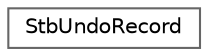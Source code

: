 digraph "Graphical Class Hierarchy"
{
 // LATEX_PDF_SIZE
  bgcolor="transparent";
  edge [fontname=Helvetica,fontsize=10,labelfontname=Helvetica,labelfontsize=10];
  node [fontname=Helvetica,fontsize=10,shape=box,height=0.2,width=0.4];
  rankdir="LR";
  Node0 [id="Node000000",label="StbUndoRecord",height=0.2,width=0.4,color="grey40", fillcolor="white", style="filled",URL="$struct_stb_undo_record.html",tooltip=" "];
}
